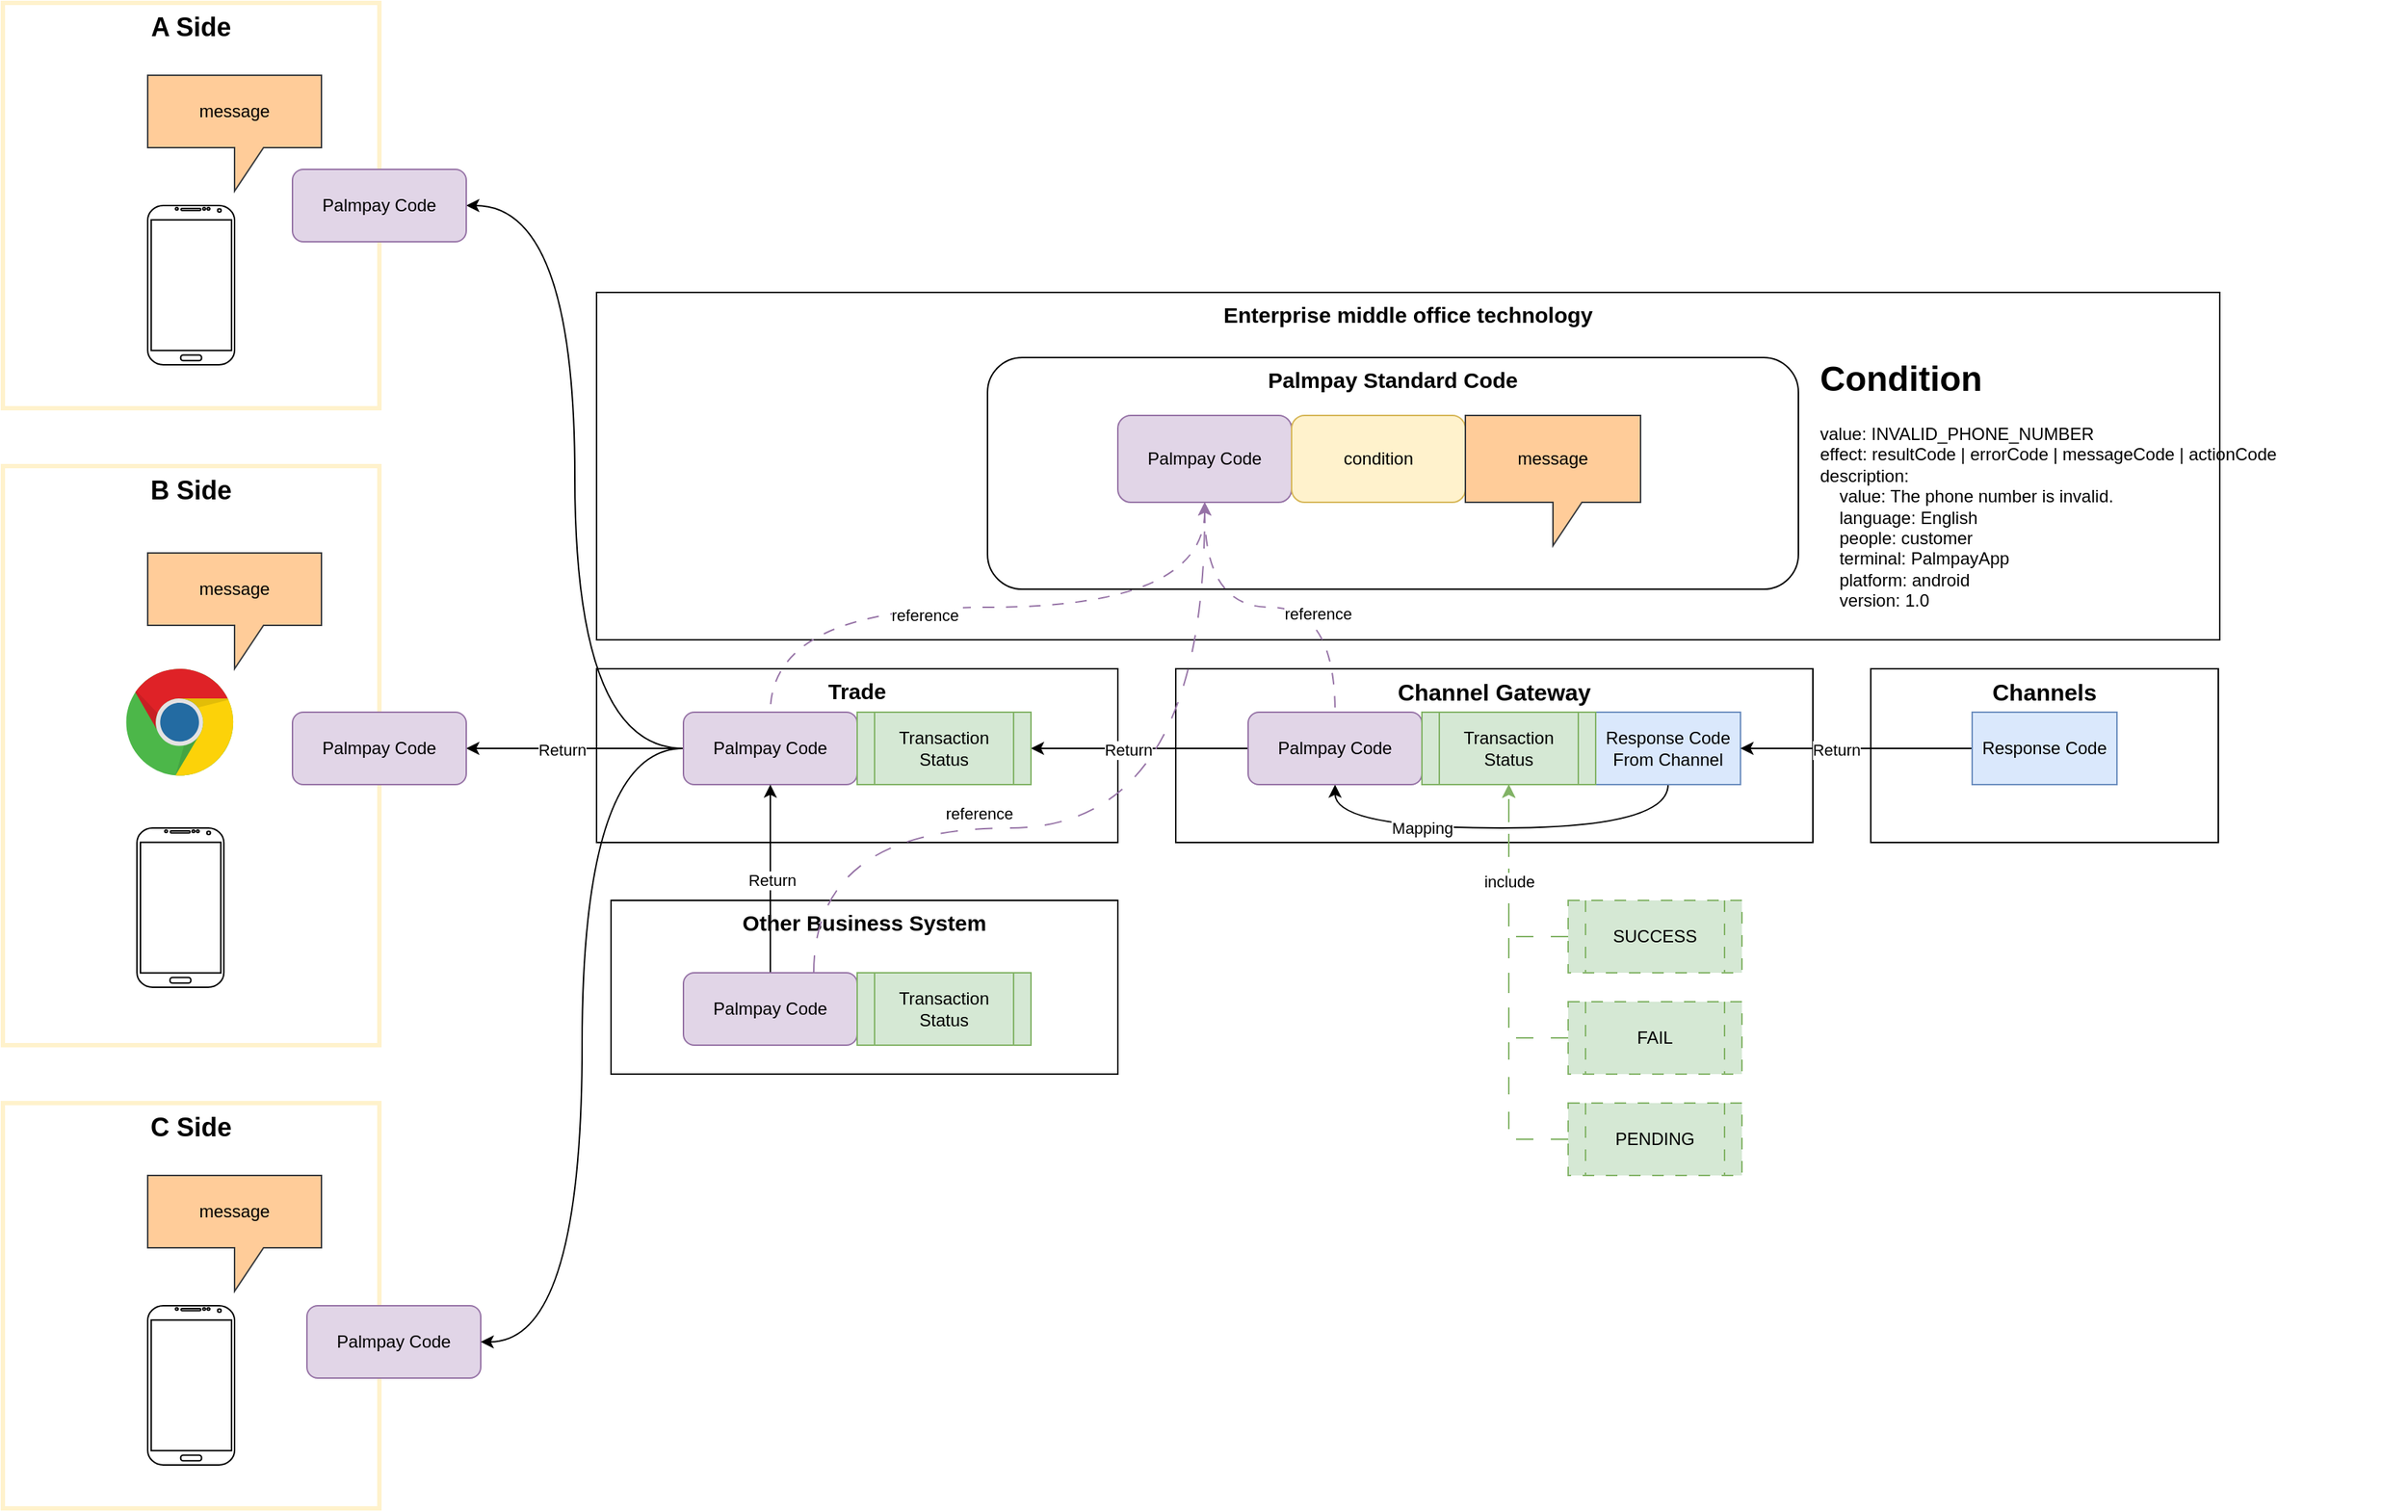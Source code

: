 <mxfile version="21.7.5" type="github">
  <diagram name="第 1 页" id="faRtsbHU78OzbmwTVvDm">
    <mxGraphModel dx="2261" dy="1959" grid="1" gridSize="10" guides="1" tooltips="1" connect="1" arrows="1" fold="1" page="1" pageScale="1" pageWidth="827" pageHeight="1169" math="0" shadow="0">
      <root>
        <mxCell id="0" />
        <mxCell id="1" parent="0" />
        <mxCell id="BzFszZulR6ruQ1HLFXBk-52" value="Enterprise middle office technology" style="rounded=0;whiteSpace=wrap;html=1;verticalAlign=top;fontStyle=1;fontSize=15;" parent="1" vertex="1">
          <mxGeometry x="-270" y="200" width="1121" height="240" as="geometry" />
        </mxCell>
        <mxCell id="BzFszZulR6ruQ1HLFXBk-27" value="C Side" style="rounded=0;whiteSpace=wrap;html=1;fontStyle=1;verticalAlign=top;fontSize=18;strokeColor=#FFF2CC;strokeWidth=3;" parent="1" vertex="1">
          <mxGeometry x="-680" y="760" width="260" height="280" as="geometry" />
        </mxCell>
        <mxCell id="BzFszZulR6ruQ1HLFXBk-24" value="B Side" style="rounded=0;whiteSpace=wrap;html=1;verticalAlign=top;fontStyle=1;fontSize=18;strokeColor=#FFF2CC;strokeWidth=3;" parent="1" vertex="1">
          <mxGeometry x="-680" y="320" width="260" height="400" as="geometry" />
        </mxCell>
        <mxCell id="BzFszZulR6ruQ1HLFXBk-23" value="A Side" style="rounded=0;whiteSpace=wrap;html=1;fontStyle=1;verticalAlign=top;fontSize=18;strokeColor=#FFF2CC;strokeWidth=3;" parent="1" vertex="1">
          <mxGeometry x="-680" width="260" height="280" as="geometry" />
        </mxCell>
        <mxCell id="BzFszZulR6ruQ1HLFXBk-2" value="Trade" style="rounded=0;whiteSpace=wrap;html=1;verticalAlign=top;fontStyle=1;fontSize=15;" parent="1" vertex="1">
          <mxGeometry x="-270" y="460" width="360" height="120" as="geometry" />
        </mxCell>
        <mxCell id="BzFszZulR6ruQ1HLFXBk-3" value="Other Business System" style="rounded=0;whiteSpace=wrap;html=1;verticalAlign=top;fontStyle=1;fontSize=15;" parent="1" vertex="1">
          <mxGeometry x="-260" y="620" width="350" height="120" as="geometry" />
        </mxCell>
        <mxCell id="BzFszZulR6ruQ1HLFXBk-5" value="Channel Gateway" style="rounded=0;whiteSpace=wrap;html=1;verticalAlign=top;fontSize=16;fontStyle=1" parent="1" vertex="1">
          <mxGeometry x="130" y="460" width="440" height="120" as="geometry" />
        </mxCell>
        <mxCell id="BzFszZulR6ruQ1HLFXBk-61" style="edgeStyle=orthogonalEdgeStyle;rounded=0;orthogonalLoop=1;jettySize=auto;html=1;entryX=0.5;entryY=1;entryDx=0;entryDy=0;exitX=0.5;exitY=1;exitDx=0;exitDy=0;curved=1;" parent="1" source="BzFszZulR6ruQ1HLFXBk-6" target="BzFszZulR6ruQ1HLFXBk-18" edge="1">
          <mxGeometry relative="1" as="geometry">
            <Array as="points">
              <mxPoint x="470" y="570" />
              <mxPoint x="240" y="570" />
            </Array>
          </mxGeometry>
        </mxCell>
        <mxCell id="BzFszZulR6ruQ1HLFXBk-62" value="Mapping" style="edgeLabel;html=1;align=center;verticalAlign=middle;resizable=0;points=[];" parent="BzFszZulR6ruQ1HLFXBk-61" vertex="1" connectable="0">
          <mxGeometry x="0.117" y="2" relative="1" as="geometry">
            <mxPoint x="-38" y="-2" as="offset" />
          </mxGeometry>
        </mxCell>
        <mxCell id="BzFszZulR6ruQ1HLFXBk-6" value="Response Code&lt;br&gt;From Channel" style="rounded=0;whiteSpace=wrap;html=1;fillColor=#dae8fc;strokeColor=#6c8ebf;" parent="1" vertex="1">
          <mxGeometry x="420" y="490" width="100" height="50" as="geometry" />
        </mxCell>
        <mxCell id="BzFszZulR6ruQ1HLFXBk-8" value="Channels" style="rounded=0;whiteSpace=wrap;html=1;verticalAlign=top;fontSize=16;fontStyle=1" parent="1" vertex="1">
          <mxGeometry x="610" y="460" width="240" height="120" as="geometry" />
        </mxCell>
        <mxCell id="BzFszZulR6ruQ1HLFXBk-9" value="" style="verticalLabelPosition=bottom;verticalAlign=top;html=1;shadow=0;dashed=0;strokeWidth=1;shape=mxgraph.android.phone2;strokeColor=#000000;" parent="1" vertex="1">
          <mxGeometry x="-580" y="140" width="60" height="110" as="geometry" />
        </mxCell>
        <mxCell id="BzFszZulR6ruQ1HLFXBk-13" style="edgeStyle=orthogonalEdgeStyle;rounded=0;orthogonalLoop=1;jettySize=auto;html=1;entryX=1;entryY=0.5;entryDx=0;entryDy=0;" parent="1" source="BzFszZulR6ruQ1HLFXBk-12" target="BzFszZulR6ruQ1HLFXBk-6" edge="1">
          <mxGeometry relative="1" as="geometry" />
        </mxCell>
        <mxCell id="BzFszZulR6ruQ1HLFXBk-60" value="Return" style="edgeLabel;html=1;align=center;verticalAlign=middle;resizable=0;points=[];" parent="BzFszZulR6ruQ1HLFXBk-13" vertex="1" connectable="0">
          <mxGeometry x="0.175" y="1" relative="1" as="geometry">
            <mxPoint as="offset" />
          </mxGeometry>
        </mxCell>
        <mxCell id="BzFszZulR6ruQ1HLFXBk-12" value="Response Code" style="rounded=0;whiteSpace=wrap;html=1;fillColor=#dae8fc;strokeColor=#6c8ebf;" parent="1" vertex="1">
          <mxGeometry x="680" y="490" width="100" height="50" as="geometry" />
        </mxCell>
        <mxCell id="BzFszZulR6ruQ1HLFXBk-14" value="Palmpay Standard Code" style="rounded=1;whiteSpace=wrap;html=1;verticalAlign=top;fontStyle=1;fontSize=15;" parent="1" vertex="1">
          <mxGeometry y="245" width="560" height="160" as="geometry" />
        </mxCell>
        <mxCell id="BzFszZulR6ruQ1HLFXBk-50" style="edgeStyle=orthogonalEdgeStyle;rounded=0;orthogonalLoop=1;jettySize=auto;html=1;entryX=0.5;entryY=0;entryDx=0;entryDy=0;curved=1;endArrow=none;endFill=0;startArrow=classic;startFill=1;exitX=0.5;exitY=1;exitDx=0;exitDy=0;dashed=1;dashPattern=8 8;fillColor=#e1d5e7;strokeColor=#9673a6;" parent="1" source="BzFszZulR6ruQ1HLFXBk-15" target="BzFszZulR6ruQ1HLFXBk-39" edge="1">
          <mxGeometry relative="1" as="geometry" />
        </mxCell>
        <mxCell id="BzFszZulR6ruQ1HLFXBk-53" value="reference&amp;nbsp;" style="edgeLabel;html=1;align=center;verticalAlign=middle;resizable=0;points=[];" parent="BzFszZulR6ruQ1HLFXBk-50" vertex="1" connectable="0">
          <mxGeometry x="0.189" y="5" relative="1" as="geometry">
            <mxPoint as="offset" />
          </mxGeometry>
        </mxCell>
        <mxCell id="BzFszZulR6ruQ1HLFXBk-51" style="edgeStyle=orthogonalEdgeStyle;rounded=0;orthogonalLoop=1;jettySize=auto;html=1;entryX=0.5;entryY=0;entryDx=0;entryDy=0;curved=1;endArrow=none;endFill=0;startArrow=classic;startFill=1;dashed=1;dashPattern=8 8;fillColor=#e1d5e7;strokeColor=#9673a6;" parent="1" source="BzFszZulR6ruQ1HLFXBk-15" target="BzFszZulR6ruQ1HLFXBk-18" edge="1">
          <mxGeometry relative="1" as="geometry" />
        </mxCell>
        <mxCell id="BzFszZulR6ruQ1HLFXBk-54" value="reference" style="edgeLabel;html=1;align=center;verticalAlign=middle;resizable=0;points=[];" parent="BzFszZulR6ruQ1HLFXBk-51" vertex="1" connectable="0">
          <mxGeometry x="0.28" y="-4" relative="1" as="geometry">
            <mxPoint as="offset" />
          </mxGeometry>
        </mxCell>
        <mxCell id="BzFszZulR6ruQ1HLFXBk-15" value="Palmpay Code" style="rounded=1;whiteSpace=wrap;html=1;fillColor=#e1d5e7;strokeColor=#9673a6;" parent="1" vertex="1">
          <mxGeometry x="90" y="285" width="120" height="60" as="geometry" />
        </mxCell>
        <mxCell id="BzFszZulR6ruQ1HLFXBk-16" value="condition" style="rounded=1;whiteSpace=wrap;html=1;fillColor=#fff2cc;strokeColor=#d6b656;" parent="1" vertex="1">
          <mxGeometry x="210" y="285" width="120" height="60" as="geometry" />
        </mxCell>
        <mxCell id="BzFszZulR6ruQ1HLFXBk-43" style="edgeStyle=orthogonalEdgeStyle;rounded=0;orthogonalLoop=1;jettySize=auto;html=1;entryX=1;entryY=0.5;entryDx=0;entryDy=0;" parent="1" source="BzFszZulR6ruQ1HLFXBk-18" target="AeNvjZw-Mt88mZepkle8-1" edge="1">
          <mxGeometry relative="1" as="geometry">
            <mxPoint x="230" y="650" as="targetPoint" />
          </mxGeometry>
        </mxCell>
        <mxCell id="BzFszZulR6ruQ1HLFXBk-58" value="Return" style="edgeLabel;html=1;align=center;verticalAlign=middle;resizable=0;points=[];" parent="BzFszZulR6ruQ1HLFXBk-43" vertex="1" connectable="0">
          <mxGeometry x="0.108" y="1" relative="1" as="geometry">
            <mxPoint as="offset" />
          </mxGeometry>
        </mxCell>
        <mxCell id="BzFszZulR6ruQ1HLFXBk-18" value="Palmpay Code" style="rounded=1;whiteSpace=wrap;html=1;fillColor=#e1d5e7;strokeColor=#9673a6;" parent="1" vertex="1">
          <mxGeometry x="180" y="490" width="120" height="50" as="geometry" />
        </mxCell>
        <mxCell id="BzFszZulR6ruQ1HLFXBk-19" value="Transaction&lt;br&gt;Status" style="shape=process;whiteSpace=wrap;html=1;backgroundOutline=1;fillColor=#d5e8d4;strokeColor=#82b366;" parent="1" vertex="1">
          <mxGeometry x="300" y="490" width="120" height="50" as="geometry" />
        </mxCell>
        <mxCell id="BzFszZulR6ruQ1HLFXBk-20" value="" style="dashed=0;outlineConnect=0;html=1;align=center;labelPosition=center;verticalLabelPosition=bottom;verticalAlign=top;shape=mxgraph.weblogos.chrome" parent="1" vertex="1">
          <mxGeometry x="-594.8" y="460" width="74.8" height="75.4" as="geometry" />
        </mxCell>
        <mxCell id="BzFszZulR6ruQ1HLFXBk-21" value="" style="verticalLabelPosition=bottom;verticalAlign=top;html=1;shadow=0;dashed=0;strokeWidth=1;shape=mxgraph.android.phone2;strokeColor=#000000;" parent="1" vertex="1">
          <mxGeometry x="-587.4" y="570" width="60" height="110" as="geometry" />
        </mxCell>
        <mxCell id="BzFszZulR6ruQ1HLFXBk-25" value="message" style="shape=callout;whiteSpace=wrap;html=1;perimeter=calloutPerimeter;fillColor=#ffcc99;strokeColor=#36393d;" parent="1" vertex="1">
          <mxGeometry x="-580" y="50" width="120" height="80" as="geometry" />
        </mxCell>
        <mxCell id="BzFszZulR6ruQ1HLFXBk-26" value="message" style="shape=callout;whiteSpace=wrap;html=1;perimeter=calloutPerimeter;fillColor=#ffcc99;strokeColor=#36393d;" parent="1" vertex="1">
          <mxGeometry x="-580" y="380" width="120" height="80" as="geometry" />
        </mxCell>
        <mxCell id="BzFszZulR6ruQ1HLFXBk-28" value="" style="verticalLabelPosition=bottom;verticalAlign=top;html=1;shadow=0;dashed=0;strokeWidth=1;shape=mxgraph.android.phone2;strokeColor=#000000;" parent="1" vertex="1">
          <mxGeometry x="-580" y="900" width="60" height="110" as="geometry" />
        </mxCell>
        <mxCell id="BzFszZulR6ruQ1HLFXBk-29" value="message" style="shape=callout;whiteSpace=wrap;html=1;perimeter=calloutPerimeter;fillColor=#ffcc99;strokeColor=#36393d;" parent="1" vertex="1">
          <mxGeometry x="-580" y="810" width="120" height="80" as="geometry" />
        </mxCell>
        <mxCell id="BzFszZulR6ruQ1HLFXBk-37" value="Palmpay Code" style="rounded=1;whiteSpace=wrap;html=1;fillColor=#e1d5e7;strokeColor=#9673a6;" parent="1" vertex="1">
          <mxGeometry x="-470" y="900" width="120" height="50" as="geometry" />
        </mxCell>
        <mxCell id="BzFszZulR6ruQ1HLFXBk-45" style="edgeStyle=orthogonalEdgeStyle;rounded=0;orthogonalLoop=1;jettySize=auto;html=1;entryX=1;entryY=0.5;entryDx=0;entryDy=0;" parent="1" source="BzFszZulR6ruQ1HLFXBk-39" target="BzFszZulR6ruQ1HLFXBk-40" edge="1">
          <mxGeometry relative="1" as="geometry" />
        </mxCell>
        <mxCell id="BzFszZulR6ruQ1HLFXBk-59" value="Return" style="edgeLabel;html=1;align=center;verticalAlign=middle;resizable=0;points=[];" parent="BzFszZulR6ruQ1HLFXBk-45" vertex="1" connectable="0">
          <mxGeometry x="0.126" y="1" relative="1" as="geometry">
            <mxPoint as="offset" />
          </mxGeometry>
        </mxCell>
        <mxCell id="BzFszZulR6ruQ1HLFXBk-46" style="edgeStyle=orthogonalEdgeStyle;rounded=0;orthogonalLoop=1;jettySize=auto;html=1;entryX=1;entryY=0.5;entryDx=0;entryDy=0;curved=1;" parent="1" source="BzFszZulR6ruQ1HLFXBk-39" target="BzFszZulR6ruQ1HLFXBk-41" edge="1">
          <mxGeometry relative="1" as="geometry" />
        </mxCell>
        <mxCell id="BzFszZulR6ruQ1HLFXBk-47" style="edgeStyle=orthogonalEdgeStyle;rounded=0;orthogonalLoop=1;jettySize=auto;html=1;entryX=1;entryY=0.5;entryDx=0;entryDy=0;exitX=0;exitY=0.5;exitDx=0;exitDy=0;curved=1;" parent="1" source="BzFszZulR6ruQ1HLFXBk-39" target="BzFszZulR6ruQ1HLFXBk-37" edge="1">
          <mxGeometry relative="1" as="geometry" />
        </mxCell>
        <mxCell id="BzFszZulR6ruQ1HLFXBk-39" value="Palmpay Code" style="rounded=1;whiteSpace=wrap;html=1;fillColor=#e1d5e7;strokeColor=#9673a6;" parent="1" vertex="1">
          <mxGeometry x="-210" y="490" width="120" height="50" as="geometry" />
        </mxCell>
        <mxCell id="BzFszZulR6ruQ1HLFXBk-40" value="Palmpay Code" style="rounded=1;whiteSpace=wrap;html=1;fillColor=#e1d5e7;strokeColor=#9673a6;" parent="1" vertex="1">
          <mxGeometry x="-480" y="490" width="120" height="50" as="geometry" />
        </mxCell>
        <mxCell id="BzFszZulR6ruQ1HLFXBk-41" value="Palmpay Code" style="rounded=1;whiteSpace=wrap;html=1;fillColor=#e1d5e7;strokeColor=#9673a6;" parent="1" vertex="1">
          <mxGeometry x="-480" y="115" width="120" height="50" as="geometry" />
        </mxCell>
        <mxCell id="BzFszZulR6ruQ1HLFXBk-44" style="edgeStyle=orthogonalEdgeStyle;rounded=0;orthogonalLoop=1;jettySize=auto;html=1;entryX=0.5;entryY=1;entryDx=0;entryDy=0;" parent="1" source="BzFszZulR6ruQ1HLFXBk-42" target="BzFszZulR6ruQ1HLFXBk-39" edge="1">
          <mxGeometry relative="1" as="geometry" />
        </mxCell>
        <mxCell id="BzFszZulR6ruQ1HLFXBk-56" value="Return" style="edgeLabel;html=1;align=center;verticalAlign=middle;resizable=0;points=[];" parent="BzFszZulR6ruQ1HLFXBk-44" vertex="1" connectable="0">
          <mxGeometry x="-0.009" y="-1" relative="1" as="geometry">
            <mxPoint as="offset" />
          </mxGeometry>
        </mxCell>
        <mxCell id="BzFszZulR6ruQ1HLFXBk-63" style="rounded=0;orthogonalLoop=1;jettySize=auto;html=1;entryX=0.5;entryY=1;entryDx=0;entryDy=0;dashed=1;fillColor=#e1d5e7;strokeColor=#9673a6;dashPattern=12 12;exitX=0.75;exitY=0;exitDx=0;exitDy=0;edgeStyle=orthogonalEdgeStyle;curved=1;" parent="1" source="BzFszZulR6ruQ1HLFXBk-42" target="BzFszZulR6ruQ1HLFXBk-15" edge="1">
          <mxGeometry relative="1" as="geometry">
            <Array as="points">
              <mxPoint x="-120" y="570" />
              <mxPoint x="150" y="570" />
            </Array>
          </mxGeometry>
        </mxCell>
        <mxCell id="BzFszZulR6ruQ1HLFXBk-64" value="reference" style="edgeLabel;html=1;align=center;verticalAlign=middle;resizable=0;points=[];" parent="BzFszZulR6ruQ1HLFXBk-63" vertex="1" connectable="0">
          <mxGeometry x="-0.282" y="10" relative="1" as="geometry">
            <mxPoint as="offset" />
          </mxGeometry>
        </mxCell>
        <mxCell id="BzFszZulR6ruQ1HLFXBk-42" value="Palmpay Code" style="rounded=1;whiteSpace=wrap;html=1;fillColor=#e1d5e7;strokeColor=#9673a6;" parent="1" vertex="1">
          <mxGeometry x="-210" y="670" width="120" height="50" as="geometry" />
        </mxCell>
        <mxCell id="BzFszZulR6ruQ1HLFXBk-48" value="message" style="shape=callout;whiteSpace=wrap;html=1;perimeter=calloutPerimeter;fillColor=#ffcc99;strokeColor=#36393d;" parent="1" vertex="1">
          <mxGeometry x="330" y="285" width="121" height="90" as="geometry" />
        </mxCell>
        <mxCell id="BzFszZulR6ruQ1HLFXBk-68" style="edgeStyle=orthogonalEdgeStyle;rounded=0;orthogonalLoop=1;jettySize=auto;html=1;entryX=0.5;entryY=1;entryDx=0;entryDy=0;exitX=0;exitY=0.5;exitDx=0;exitDy=0;dashed=1;dashPattern=12 12;fillColor=#d5e8d4;strokeColor=#82b366;" parent="1" source="BzFszZulR6ruQ1HLFXBk-65" target="BzFszZulR6ruQ1HLFXBk-19" edge="1">
          <mxGeometry relative="1" as="geometry" />
        </mxCell>
        <mxCell id="BzFszZulR6ruQ1HLFXBk-65" value="SUCCESS" style="shape=process;whiteSpace=wrap;html=1;backgroundOutline=1;fillColor=#d5e8d4;strokeColor=#82b366;dashed=1;dashPattern=8 8;" parent="1" vertex="1">
          <mxGeometry x="401" y="620" width="120" height="50" as="geometry" />
        </mxCell>
        <mxCell id="BzFszZulR6ruQ1HLFXBk-69" style="edgeStyle=orthogonalEdgeStyle;rounded=0;orthogonalLoop=1;jettySize=auto;html=1;entryX=0.5;entryY=1;entryDx=0;entryDy=0;exitX=0;exitY=0.5;exitDx=0;exitDy=0;dashed=1;dashPattern=12 12;fillColor=#d5e8d4;strokeColor=#82b366;" parent="1" source="BzFszZulR6ruQ1HLFXBk-66" target="BzFszZulR6ruQ1HLFXBk-19" edge="1">
          <mxGeometry relative="1" as="geometry" />
        </mxCell>
        <mxCell id="BzFszZulR6ruQ1HLFXBk-66" value="FAIL" style="shape=process;whiteSpace=wrap;html=1;backgroundOutline=1;fillColor=#d5e8d4;strokeColor=#82b366;dashed=1;dashPattern=8 8;" parent="1" vertex="1">
          <mxGeometry x="401" y="690" width="120" height="50" as="geometry" />
        </mxCell>
        <mxCell id="BzFszZulR6ruQ1HLFXBk-70" style="edgeStyle=orthogonalEdgeStyle;rounded=0;orthogonalLoop=1;jettySize=auto;html=1;entryX=0.5;entryY=1;entryDx=0;entryDy=0;dashed=1;dashPattern=12 12;fillColor=#d5e8d4;strokeColor=#82b366;" parent="1" source="BzFszZulR6ruQ1HLFXBk-67" target="BzFszZulR6ruQ1HLFXBk-19" edge="1">
          <mxGeometry relative="1" as="geometry">
            <Array as="points">
              <mxPoint x="360" y="785" />
            </Array>
          </mxGeometry>
        </mxCell>
        <mxCell id="BzFszZulR6ruQ1HLFXBk-71" value="include" style="edgeLabel;html=1;align=center;verticalAlign=middle;resizable=0;points=[];" parent="BzFszZulR6ruQ1HLFXBk-70" vertex="1" connectable="0">
          <mxGeometry x="0.531" relative="1" as="geometry">
            <mxPoint as="offset" />
          </mxGeometry>
        </mxCell>
        <mxCell id="BzFszZulR6ruQ1HLFXBk-67" value="PENDING" style="shape=process;whiteSpace=wrap;html=1;backgroundOutline=1;fillColor=#d5e8d4;strokeColor=#82b366;dashed=1;dashPattern=8 8;" parent="1" vertex="1">
          <mxGeometry x="401" y="760" width="120" height="50" as="geometry" />
        </mxCell>
        <mxCell id="AeNvjZw-Mt88mZepkle8-1" value="Transaction&lt;br&gt;Status" style="shape=process;whiteSpace=wrap;html=1;backgroundOutline=1;fillColor=#d5e8d4;strokeColor=#82b366;" vertex="1" parent="1">
          <mxGeometry x="-90" y="490" width="120" height="50" as="geometry" />
        </mxCell>
        <mxCell id="AeNvjZw-Mt88mZepkle8-2" value="Transaction&lt;br&gt;Status" style="shape=process;whiteSpace=wrap;html=1;backgroundOutline=1;fillColor=#d5e8d4;strokeColor=#82b366;" vertex="1" parent="1">
          <mxGeometry x="-90" y="670" width="120" height="50" as="geometry" />
        </mxCell>
        <mxCell id="AeNvjZw-Mt88mZepkle8-5" value="&lt;h1&gt;Condition&lt;/h1&gt;&lt;div&gt;value: INVALID_PHONE_NUMBER&lt;br&gt;&lt;/div&gt;&lt;div&gt;&lt;div&gt;effect: resultCode | errorCode | messageCode | actionCode&lt;/div&gt;&lt;div&gt;description:&lt;/div&gt;&lt;div&gt;&lt;span style=&quot;&quot;&gt;&lt;span style=&quot;white-space: pre;&quot;&gt;&amp;nbsp;&amp;nbsp;&amp;nbsp;&amp;nbsp;&lt;/span&gt;&lt;/span&gt;value: The phone number is invalid.&lt;/div&gt;&lt;div&gt;&lt;span style=&quot;&quot;&gt;&lt;span style=&quot;white-space: pre;&quot;&gt;&amp;nbsp;&amp;nbsp;&amp;nbsp;&amp;nbsp;&lt;/span&gt;&lt;/span&gt;language: English&lt;/div&gt;&lt;div&gt;&lt;span style=&quot;&quot;&gt;&lt;span style=&quot;white-space: pre;&quot;&gt;&amp;nbsp;&amp;nbsp;&amp;nbsp;&amp;nbsp;&lt;/span&gt;&lt;/span&gt;people: customer&lt;/div&gt;&lt;div&gt;&lt;span style=&quot;&quot;&gt;&lt;span style=&quot;white-space: pre;&quot;&gt;&amp;nbsp;&amp;nbsp;&amp;nbsp;&amp;nbsp;&lt;/span&gt;&lt;/span&gt;terminal: PalmpayApp&lt;/div&gt;&lt;div&gt;&lt;span style=&quot;&quot;&gt;&lt;span style=&quot;white-space: pre;&quot;&gt;&amp;nbsp;&amp;nbsp;&amp;nbsp;&amp;nbsp;&lt;/span&gt;&lt;/span&gt;platform: android&lt;/div&gt;&lt;div&gt;&lt;span style=&quot;&quot;&gt;&lt;span style=&quot;white-space: pre;&quot;&gt;&amp;nbsp;&amp;nbsp;&amp;nbsp;&amp;nbsp;&lt;/span&gt;&lt;/span&gt;version: 1.0&lt;/div&gt;&lt;/div&gt;&lt;ul&gt;&lt;ul&gt;&lt;br&gt;  &lt;/ul&gt;&lt;/ul&gt;" style="text;html=1;strokeColor=none;fillColor=none;spacing=5;spacingTop=-20;whiteSpace=wrap;overflow=hidden;rounded=0;" vertex="1" parent="1">
          <mxGeometry x="570" y="240" width="410" height="180" as="geometry" />
        </mxCell>
      </root>
    </mxGraphModel>
  </diagram>
</mxfile>
